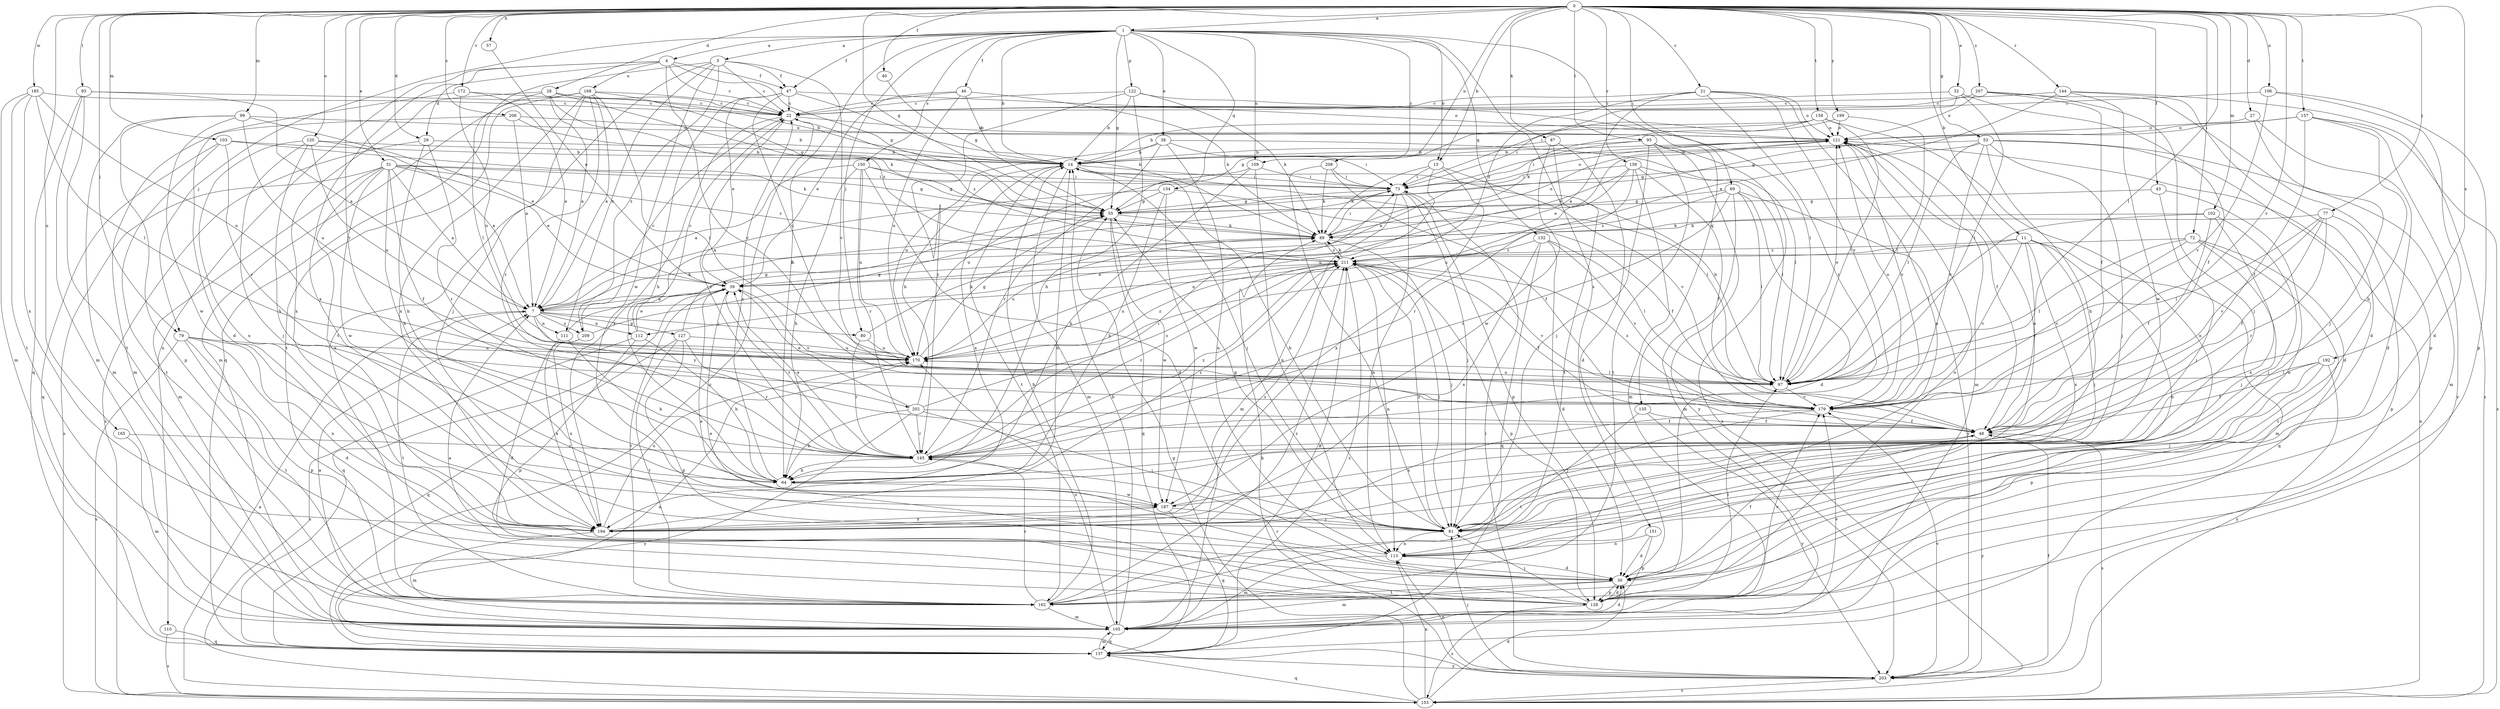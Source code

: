 strict digraph  {
0;
1;
4;
5;
7;
11;
13;
14;
21;
22;
27;
28;
29;
30;
31;
32;
38;
39;
40;
43;
46;
47;
48;
53;
55;
57;
64;
69;
72;
73;
77;
79;
80;
81;
87;
89;
93;
95;
97;
99;
102;
103;
105;
106;
109;
110;
111;
112;
113;
120;
121;
122;
127;
128;
132;
134;
135;
137;
139;
144;
145;
150;
151;
153;
157;
158;
162;
165;
168;
170;
172;
179;
185;
187;
192;
194;
199;
202;
203;
206;
207;
208;
209;
211;
0 -> 1  [label=a];
0 -> 11  [label=b];
0 -> 13  [label=b];
0 -> 21  [label=c];
0 -> 27  [label=d];
0 -> 28  [label=d];
0 -> 29  [label=d];
0 -> 31  [label=e];
0 -> 32  [label=e];
0 -> 40  [label=f];
0 -> 43  [label=f];
0 -> 53  [label=g];
0 -> 55  [label=g];
0 -> 57  [label=h];
0 -> 69  [label=i];
0 -> 72  [label=i];
0 -> 77  [label=j];
0 -> 79  [label=j];
0 -> 87  [label=k];
0 -> 93  [label=l];
0 -> 95  [label=l];
0 -> 97  [label=l];
0 -> 99  [label=m];
0 -> 102  [label=m];
0 -> 103  [label=m];
0 -> 106  [label=n];
0 -> 109  [label=n];
0 -> 120  [label=o];
0 -> 139  [label=r];
0 -> 144  [label=r];
0 -> 145  [label=r];
0 -> 157  [label=t];
0 -> 158  [label=t];
0 -> 165  [label=u];
0 -> 172  [label=v];
0 -> 179  [label=v];
0 -> 185  [label=w];
0 -> 192  [label=x];
0 -> 199  [label=y];
0 -> 206  [label=z];
0 -> 207  [label=z];
1 -> 4  [label=a];
1 -> 5  [label=a];
1 -> 13  [label=b];
1 -> 14  [label=b];
1 -> 38  [label=e];
1 -> 46  [label=f];
1 -> 47  [label=f];
1 -> 55  [label=g];
1 -> 64  [label=h];
1 -> 79  [label=j];
1 -> 80  [label=j];
1 -> 109  [label=n];
1 -> 122  [label=p];
1 -> 132  [label=q];
1 -> 134  [label=q];
1 -> 135  [label=q];
1 -> 150  [label=s];
1 -> 151  [label=s];
1 -> 208  [label=z];
4 -> 22  [label=c];
4 -> 29  [label=d];
4 -> 47  [label=f];
4 -> 55  [label=g];
4 -> 110  [label=n];
4 -> 168  [label=u];
4 -> 179  [label=v];
4 -> 194  [label=x];
5 -> 22  [label=c];
5 -> 47  [label=f];
5 -> 111  [label=n];
5 -> 137  [label=q];
5 -> 162  [label=t];
5 -> 179  [label=v];
5 -> 187  [label=w];
5 -> 209  [label=z];
7 -> 80  [label=j];
7 -> 89  [label=k];
7 -> 111  [label=n];
7 -> 112  [label=n];
7 -> 127  [label=p];
7 -> 162  [label=t];
7 -> 202  [label=y];
7 -> 209  [label=z];
11 -> 48  [label=f];
11 -> 81  [label=j];
11 -> 105  [label=m];
11 -> 112  [label=n];
11 -> 113  [label=n];
11 -> 179  [label=v];
11 -> 194  [label=x];
11 -> 211  [label=z];
13 -> 73  [label=i];
13 -> 89  [label=k];
13 -> 170  [label=u];
13 -> 179  [label=v];
13 -> 194  [label=x];
14 -> 73  [label=i];
14 -> 81  [label=j];
14 -> 97  [label=l];
14 -> 105  [label=m];
14 -> 162  [label=t];
14 -> 194  [label=x];
21 -> 7  [label=a];
21 -> 22  [label=c];
21 -> 113  [label=n];
21 -> 121  [label=o];
21 -> 145  [label=r];
21 -> 179  [label=v];
21 -> 211  [label=z];
22 -> 121  [label=o];
22 -> 145  [label=r];
22 -> 194  [label=x];
22 -> 211  [label=z];
27 -> 30  [label=d];
27 -> 81  [label=j];
27 -> 121  [label=o];
28 -> 7  [label=a];
28 -> 14  [label=b];
28 -> 22  [label=c];
28 -> 89  [label=k];
28 -> 97  [label=l];
28 -> 194  [label=x];
28 -> 211  [label=z];
29 -> 14  [label=b];
29 -> 64  [label=h];
29 -> 145  [label=r];
29 -> 153  [label=s];
30 -> 39  [label=e];
30 -> 48  [label=f];
30 -> 105  [label=m];
30 -> 128  [label=p];
30 -> 162  [label=t];
31 -> 7  [label=a];
31 -> 39  [label=e];
31 -> 48  [label=f];
31 -> 55  [label=g];
31 -> 64  [label=h];
31 -> 73  [label=i];
31 -> 105  [label=m];
31 -> 153  [label=s];
31 -> 187  [label=w];
31 -> 194  [label=x];
31 -> 211  [label=z];
32 -> 22  [label=c];
32 -> 48  [label=f];
32 -> 73  [label=i];
32 -> 97  [label=l];
38 -> 14  [label=b];
38 -> 73  [label=i];
38 -> 97  [label=l];
38 -> 113  [label=n];
38 -> 145  [label=r];
38 -> 170  [label=u];
39 -> 7  [label=a];
39 -> 137  [label=q];
39 -> 145  [label=r];
39 -> 162  [label=t];
39 -> 179  [label=v];
40 -> 55  [label=g];
43 -> 55  [label=g];
43 -> 81  [label=j];
43 -> 113  [label=n];
46 -> 14  [label=b];
46 -> 22  [label=c];
46 -> 39  [label=e];
46 -> 89  [label=k];
46 -> 170  [label=u];
47 -> 22  [label=c];
47 -> 39  [label=e];
47 -> 64  [label=h];
47 -> 89  [label=k];
47 -> 121  [label=o];
47 -> 170  [label=u];
48 -> 145  [label=r];
48 -> 153  [label=s];
48 -> 203  [label=y];
53 -> 14  [label=b];
53 -> 30  [label=d];
53 -> 55  [label=g];
53 -> 64  [label=h];
53 -> 81  [label=j];
53 -> 97  [label=l];
53 -> 105  [label=m];
53 -> 179  [label=v];
55 -> 89  [label=k];
55 -> 137  [label=q];
55 -> 187  [label=w];
57 -> 39  [label=e];
64 -> 22  [label=c];
64 -> 187  [label=w];
64 -> 211  [label=z];
69 -> 30  [label=d];
69 -> 55  [label=g];
69 -> 97  [label=l];
69 -> 105  [label=m];
69 -> 145  [label=r];
69 -> 203  [label=y];
69 -> 211  [label=z];
72 -> 81  [label=j];
72 -> 97  [label=l];
72 -> 137  [label=q];
72 -> 162  [label=t];
72 -> 179  [label=v];
72 -> 211  [label=z];
73 -> 55  [label=g];
73 -> 81  [label=j];
73 -> 105  [label=m];
73 -> 113  [label=n];
73 -> 121  [label=o];
73 -> 128  [label=p];
77 -> 48  [label=f];
77 -> 89  [label=k];
77 -> 97  [label=l];
77 -> 128  [label=p];
77 -> 145  [label=r];
77 -> 179  [label=v];
79 -> 30  [label=d];
79 -> 128  [label=p];
79 -> 153  [label=s];
79 -> 162  [label=t];
79 -> 170  [label=u];
79 -> 194  [label=x];
80 -> 89  [label=k];
80 -> 145  [label=r];
80 -> 170  [label=u];
81 -> 14  [label=b];
81 -> 55  [label=g];
81 -> 113  [label=n];
81 -> 211  [label=z];
87 -> 14  [label=b];
87 -> 30  [label=d];
87 -> 162  [label=t];
87 -> 187  [label=w];
89 -> 73  [label=i];
89 -> 81  [label=j];
89 -> 121  [label=o];
89 -> 170  [label=u];
89 -> 211  [label=z];
93 -> 7  [label=a];
93 -> 22  [label=c];
93 -> 105  [label=m];
93 -> 137  [label=q];
93 -> 162  [label=t];
95 -> 7  [label=a];
95 -> 14  [label=b];
95 -> 81  [label=j];
95 -> 153  [label=s];
95 -> 162  [label=t];
95 -> 203  [label=y];
97 -> 14  [label=b];
97 -> 121  [label=o];
97 -> 170  [label=u];
97 -> 179  [label=v];
99 -> 39  [label=e];
99 -> 105  [label=m];
99 -> 121  [label=o];
99 -> 128  [label=p];
99 -> 170  [label=u];
99 -> 187  [label=w];
102 -> 48  [label=f];
102 -> 81  [label=j];
102 -> 89  [label=k];
102 -> 97  [label=l];
102 -> 194  [label=x];
103 -> 14  [label=b];
103 -> 89  [label=k];
103 -> 137  [label=q];
103 -> 162  [label=t];
103 -> 179  [label=v];
105 -> 7  [label=a];
105 -> 14  [label=b];
105 -> 30  [label=d];
105 -> 137  [label=q];
105 -> 170  [label=u];
105 -> 179  [label=v];
105 -> 211  [label=z];
106 -> 22  [label=c];
106 -> 30  [label=d];
106 -> 128  [label=p];
106 -> 179  [label=v];
109 -> 64  [label=h];
109 -> 73  [label=i];
109 -> 113  [label=n];
109 -> 170  [label=u];
110 -> 137  [label=q];
110 -> 153  [label=s];
111 -> 64  [label=h];
111 -> 73  [label=i];
111 -> 194  [label=x];
112 -> 22  [label=c];
112 -> 39  [label=e];
112 -> 64  [label=h];
112 -> 128  [label=p];
112 -> 153  [label=s];
113 -> 30  [label=d];
113 -> 39  [label=e];
113 -> 105  [label=m];
120 -> 7  [label=a];
120 -> 14  [label=b];
120 -> 64  [label=h];
120 -> 81  [label=j];
120 -> 170  [label=u];
120 -> 194  [label=x];
121 -> 14  [label=b];
121 -> 39  [label=e];
121 -> 48  [label=f];
121 -> 73  [label=i];
121 -> 105  [label=m];
121 -> 179  [label=v];
122 -> 14  [label=b];
122 -> 22  [label=c];
122 -> 64  [label=h];
122 -> 89  [label=k];
122 -> 97  [label=l];
122 -> 145  [label=r];
127 -> 55  [label=g];
127 -> 128  [label=p];
127 -> 137  [label=q];
127 -> 145  [label=r];
127 -> 162  [label=t];
127 -> 170  [label=u];
128 -> 7  [label=a];
128 -> 30  [label=d];
128 -> 81  [label=j];
128 -> 97  [label=l];
128 -> 145  [label=r];
128 -> 153  [label=s];
128 -> 179  [label=v];
132 -> 30  [label=d];
132 -> 97  [label=l];
132 -> 137  [label=q];
132 -> 179  [label=v];
132 -> 194  [label=x];
132 -> 211  [label=z];
134 -> 7  [label=a];
134 -> 48  [label=f];
134 -> 55  [label=g];
134 -> 64  [label=h];
134 -> 187  [label=w];
135 -> 48  [label=f];
135 -> 162  [label=t];
135 -> 203  [label=y];
137 -> 22  [label=c];
137 -> 105  [label=m];
137 -> 170  [label=u];
137 -> 203  [label=y];
137 -> 211  [label=z];
139 -> 48  [label=f];
139 -> 73  [label=i];
139 -> 89  [label=k];
139 -> 97  [label=l];
139 -> 105  [label=m];
139 -> 145  [label=r];
139 -> 170  [label=u];
144 -> 22  [label=c];
144 -> 30  [label=d];
144 -> 39  [label=e];
144 -> 153  [label=s];
144 -> 187  [label=w];
145 -> 39  [label=e];
145 -> 64  [label=h];
145 -> 73  [label=i];
145 -> 211  [label=z];
150 -> 7  [label=a];
150 -> 30  [label=d];
150 -> 55  [label=g];
150 -> 64  [label=h];
150 -> 73  [label=i];
150 -> 145  [label=r];
150 -> 170  [label=u];
151 -> 30  [label=d];
151 -> 113  [label=n];
151 -> 128  [label=p];
153 -> 7  [label=a];
153 -> 30  [label=d];
153 -> 55  [label=g];
153 -> 113  [label=n];
153 -> 121  [label=o];
153 -> 137  [label=q];
157 -> 48  [label=f];
157 -> 55  [label=g];
157 -> 64  [label=h];
157 -> 121  [label=o];
157 -> 153  [label=s];
157 -> 203  [label=y];
158 -> 14  [label=b];
158 -> 55  [label=g];
158 -> 89  [label=k];
158 -> 97  [label=l];
158 -> 113  [label=n];
158 -> 121  [label=o];
162 -> 14  [label=b];
162 -> 105  [label=m];
162 -> 121  [label=o];
162 -> 145  [label=r];
162 -> 211  [label=z];
165 -> 105  [label=m];
165 -> 145  [label=r];
168 -> 7  [label=a];
168 -> 22  [label=c];
168 -> 55  [label=g];
168 -> 81  [label=j];
168 -> 97  [label=l];
168 -> 105  [label=m];
168 -> 145  [label=r];
168 -> 162  [label=t];
168 -> 194  [label=x];
170 -> 55  [label=g];
170 -> 97  [label=l];
170 -> 211  [label=z];
172 -> 7  [label=a];
172 -> 22  [label=c];
172 -> 30  [label=d];
172 -> 170  [label=u];
179 -> 48  [label=f];
179 -> 81  [label=j];
179 -> 121  [label=o];
179 -> 194  [label=x];
179 -> 211  [label=z];
185 -> 22  [label=c];
185 -> 97  [label=l];
185 -> 105  [label=m];
185 -> 162  [label=t];
185 -> 170  [label=u];
185 -> 194  [label=x];
187 -> 81  [label=j];
187 -> 121  [label=o];
187 -> 137  [label=q];
187 -> 194  [label=x];
192 -> 48  [label=f];
192 -> 81  [label=j];
192 -> 97  [label=l];
192 -> 128  [label=p];
192 -> 203  [label=y];
194 -> 14  [label=b];
194 -> 105  [label=m];
194 -> 170  [label=u];
194 -> 211  [label=z];
199 -> 73  [label=i];
199 -> 97  [label=l];
199 -> 121  [label=o];
202 -> 14  [label=b];
202 -> 39  [label=e];
202 -> 48  [label=f];
202 -> 64  [label=h];
202 -> 81  [label=j];
202 -> 145  [label=r];
202 -> 203  [label=y];
202 -> 211  [label=z];
203 -> 48  [label=f];
203 -> 73  [label=i];
203 -> 81  [label=j];
203 -> 89  [label=k];
203 -> 113  [label=n];
203 -> 153  [label=s];
203 -> 179  [label=v];
206 -> 7  [label=a];
206 -> 14  [label=b];
206 -> 105  [label=m];
206 -> 121  [label=o];
207 -> 22  [label=c];
207 -> 48  [label=f];
207 -> 81  [label=j];
207 -> 121  [label=o];
207 -> 128  [label=p];
208 -> 48  [label=f];
208 -> 73  [label=i];
208 -> 81  [label=j];
208 -> 89  [label=k];
209 -> 22  [label=c];
209 -> 30  [label=d];
209 -> 55  [label=g];
209 -> 194  [label=x];
211 -> 39  [label=e];
211 -> 48  [label=f];
211 -> 81  [label=j];
211 -> 89  [label=k];
211 -> 113  [label=n];
211 -> 128  [label=p];
211 -> 145  [label=r];
211 -> 170  [label=u];
211 -> 179  [label=v];
}
